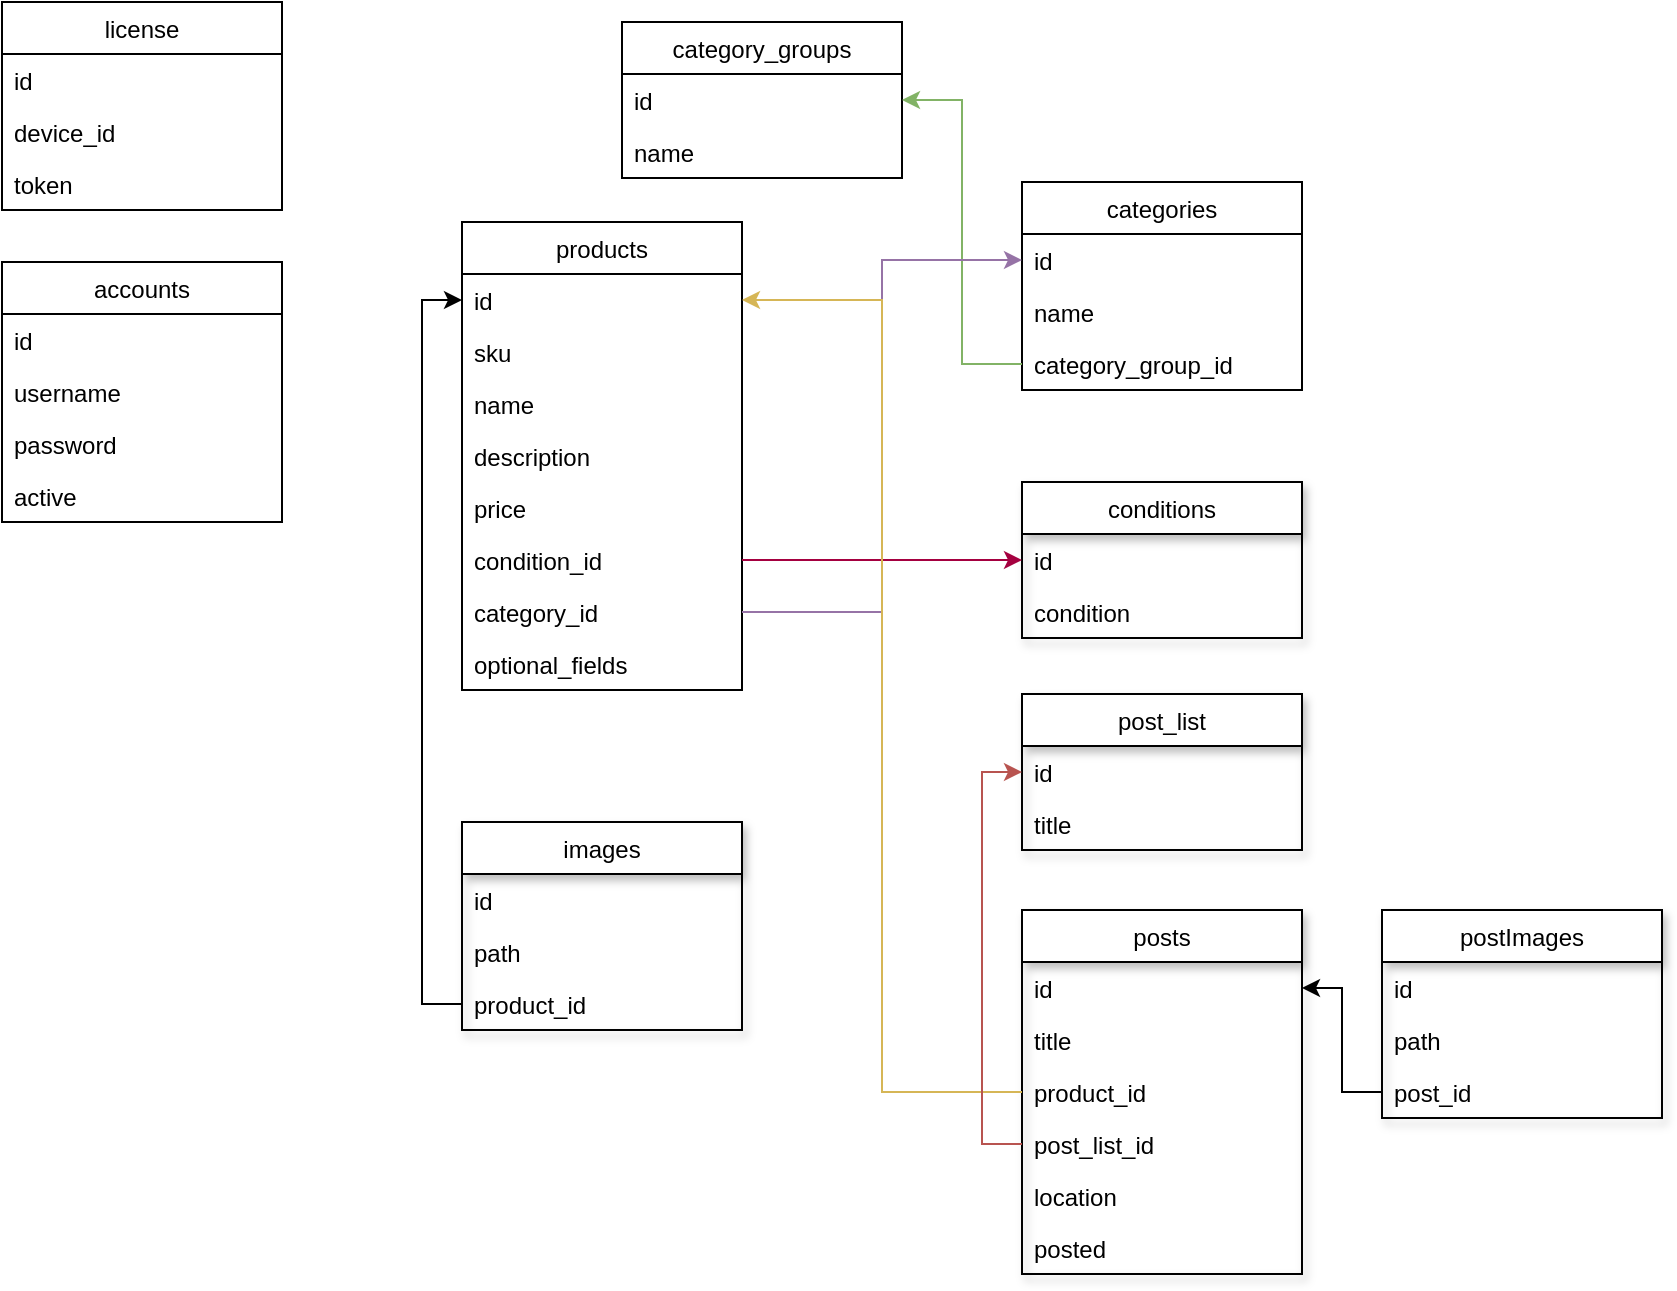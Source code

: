 <mxfile version="15.7.3" type="github">
  <diagram name="Page-1" id="9f46799a-70d6-7492-0946-bef42562c5a5">
    <mxGraphModel dx="1422" dy="772" grid="1" gridSize="10" guides="1" tooltips="1" connect="1" arrows="1" fold="1" page="1" pageScale="1" pageWidth="1100" pageHeight="850" background="none" math="0" shadow="0">
      <root>
        <mxCell id="0" />
        <mxCell id="1" parent="0" />
        <mxCell id="g-eG1xclMAazVbsuuJAq-1" value="license" style="swimlane;fontStyle=0;childLayout=stackLayout;horizontal=1;startSize=26;horizontalStack=0;resizeParent=1;resizeParentMax=0;resizeLast=0;collapsible=1;marginBottom=0;" parent="1" vertex="1">
          <mxGeometry x="40" y="40" width="140" height="104" as="geometry" />
        </mxCell>
        <mxCell id="g-eG1xclMAazVbsuuJAq-2" value="id" style="text;strokeColor=none;fillColor=none;align=left;verticalAlign=top;spacingLeft=4;spacingRight=4;overflow=hidden;rotatable=0;points=[[0,0.5],[1,0.5]];portConstraint=eastwest;" parent="g-eG1xclMAazVbsuuJAq-1" vertex="1">
          <mxGeometry y="26" width="140" height="26" as="geometry" />
        </mxCell>
        <mxCell id="g-eG1xclMAazVbsuuJAq-3" value="device_id" style="text;strokeColor=none;fillColor=none;align=left;verticalAlign=top;spacingLeft=4;spacingRight=4;overflow=hidden;rotatable=0;points=[[0,0.5],[1,0.5]];portConstraint=eastwest;" parent="g-eG1xclMAazVbsuuJAq-1" vertex="1">
          <mxGeometry y="52" width="140" height="26" as="geometry" />
        </mxCell>
        <mxCell id="g-eG1xclMAazVbsuuJAq-4" value="token" style="text;strokeColor=none;fillColor=none;align=left;verticalAlign=top;spacingLeft=4;spacingRight=4;overflow=hidden;rotatable=0;points=[[0,0.5],[1,0.5]];portConstraint=eastwest;" parent="g-eG1xclMAazVbsuuJAq-1" vertex="1">
          <mxGeometry y="78" width="140" height="26" as="geometry" />
        </mxCell>
        <mxCell id="g-eG1xclMAazVbsuuJAq-6" value="accounts" style="swimlane;fontStyle=0;childLayout=stackLayout;horizontal=1;startSize=26;horizontalStack=0;resizeParent=1;resizeParentMax=0;resizeLast=0;collapsible=1;marginBottom=0;" parent="1" vertex="1">
          <mxGeometry x="40" y="170" width="140" height="130" as="geometry" />
        </mxCell>
        <mxCell id="g-eG1xclMAazVbsuuJAq-7" value="id" style="text;strokeColor=none;fillColor=none;align=left;verticalAlign=top;spacingLeft=4;spacingRight=4;overflow=hidden;rotatable=0;points=[[0,0.5],[1,0.5]];portConstraint=eastwest;" parent="g-eG1xclMAazVbsuuJAq-6" vertex="1">
          <mxGeometry y="26" width="140" height="26" as="geometry" />
        </mxCell>
        <mxCell id="g-eG1xclMAazVbsuuJAq-8" value="username" style="text;strokeColor=none;fillColor=none;align=left;verticalAlign=top;spacingLeft=4;spacingRight=4;overflow=hidden;rotatable=0;points=[[0,0.5],[1,0.5]];portConstraint=eastwest;" parent="g-eG1xclMAazVbsuuJAq-6" vertex="1">
          <mxGeometry y="52" width="140" height="26" as="geometry" />
        </mxCell>
        <mxCell id="g-eG1xclMAazVbsuuJAq-9" value="password" style="text;strokeColor=none;fillColor=none;align=left;verticalAlign=top;spacingLeft=4;spacingRight=4;overflow=hidden;rotatable=0;points=[[0,0.5],[1,0.5]];portConstraint=eastwest;" parent="g-eG1xclMAazVbsuuJAq-6" vertex="1">
          <mxGeometry y="78" width="140" height="26" as="geometry" />
        </mxCell>
        <mxCell id="g-eG1xclMAazVbsuuJAq-51" value="active" style="text;strokeColor=none;fillColor=none;align=left;verticalAlign=top;spacingLeft=4;spacingRight=4;overflow=hidden;rotatable=0;points=[[0,0.5],[1,0.5]];portConstraint=eastwest;" parent="g-eG1xclMAazVbsuuJAq-6" vertex="1">
          <mxGeometry y="104" width="140" height="26" as="geometry" />
        </mxCell>
        <mxCell id="g-eG1xclMAazVbsuuJAq-10" value="products" style="swimlane;fontStyle=0;childLayout=stackLayout;horizontal=1;startSize=26;horizontalStack=0;resizeParent=1;resizeParentMax=0;resizeLast=0;collapsible=1;marginBottom=0;" parent="1" vertex="1">
          <mxGeometry x="270" y="150" width="140" height="234" as="geometry" />
        </mxCell>
        <mxCell id="g-eG1xclMAazVbsuuJAq-11" value="id" style="text;strokeColor=none;fillColor=none;align=left;verticalAlign=top;spacingLeft=4;spacingRight=4;overflow=hidden;rotatable=0;points=[[0,0.5],[1,0.5]];portConstraint=eastwest;" parent="g-eG1xclMAazVbsuuJAq-10" vertex="1">
          <mxGeometry y="26" width="140" height="26" as="geometry" />
        </mxCell>
        <mxCell id="g-eG1xclMAazVbsuuJAq-32" value="sku&#xa;" style="text;strokeColor=none;fillColor=none;align=left;verticalAlign=top;spacingLeft=4;spacingRight=4;overflow=hidden;rotatable=0;points=[[0,0.5],[1,0.5]];portConstraint=eastwest;shadow=1;" parent="g-eG1xclMAazVbsuuJAq-10" vertex="1">
          <mxGeometry y="52" width="140" height="26" as="geometry" />
        </mxCell>
        <mxCell id="g-eG1xclMAazVbsuuJAq-12" value="name" style="text;strokeColor=none;fillColor=none;align=left;verticalAlign=top;spacingLeft=4;spacingRight=4;overflow=hidden;rotatable=0;points=[[0,0.5],[1,0.5]];portConstraint=eastwest;" parent="g-eG1xclMAazVbsuuJAq-10" vertex="1">
          <mxGeometry y="78" width="140" height="26" as="geometry" />
        </mxCell>
        <mxCell id="g-eG1xclMAazVbsuuJAq-49" value="description" style="text;strokeColor=none;fillColor=none;align=left;verticalAlign=top;spacingLeft=4;spacingRight=4;overflow=hidden;rotatable=0;points=[[0,0.5],[1,0.5]];portConstraint=eastwest;" parent="g-eG1xclMAazVbsuuJAq-10" vertex="1">
          <mxGeometry y="104" width="140" height="26" as="geometry" />
        </mxCell>
        <mxCell id="g-eG1xclMAazVbsuuJAq-25" value="price" style="text;strokeColor=none;fillColor=none;align=left;verticalAlign=top;spacingLeft=4;spacingRight=4;overflow=hidden;rotatable=0;points=[[0,0.5],[1,0.5]];portConstraint=eastwest;shadow=1;" parent="g-eG1xclMAazVbsuuJAq-10" vertex="1">
          <mxGeometry y="130" width="140" height="26" as="geometry" />
        </mxCell>
        <mxCell id="g-eG1xclMAazVbsuuJAq-30" value="condition_id" style="text;strokeColor=none;fillColor=none;align=left;verticalAlign=top;spacingLeft=4;spacingRight=4;overflow=hidden;rotatable=0;points=[[0,0.5],[1,0.5]];portConstraint=eastwest;shadow=1;" parent="g-eG1xclMAazVbsuuJAq-10" vertex="1">
          <mxGeometry y="156" width="140" height="26" as="geometry" />
        </mxCell>
        <mxCell id="g-eG1xclMAazVbsuuJAq-33" value="category_id" style="text;strokeColor=none;fillColor=none;align=left;verticalAlign=top;spacingLeft=4;spacingRight=4;overflow=hidden;rotatable=0;points=[[0,0.5],[1,0.5]];portConstraint=eastwest;shadow=1;" parent="g-eG1xclMAazVbsuuJAq-10" vertex="1">
          <mxGeometry y="182" width="140" height="26" as="geometry" />
        </mxCell>
        <mxCell id="hdG2zk-0jDmVFEY1iqmU-1" value="optional_fields" style="text;strokeColor=none;fillColor=none;align=left;verticalAlign=top;spacingLeft=4;spacingRight=4;overflow=hidden;rotatable=0;points=[[0,0.5],[1,0.5]];portConstraint=eastwest;shadow=1;" vertex="1" parent="g-eG1xclMAazVbsuuJAq-10">
          <mxGeometry y="208" width="140" height="26" as="geometry" />
        </mxCell>
        <mxCell id="g-eG1xclMAazVbsuuJAq-14" value="category_groups" style="swimlane;fontStyle=0;childLayout=stackLayout;horizontal=1;startSize=26;horizontalStack=0;resizeParent=1;resizeParentMax=0;resizeLast=0;collapsible=1;marginBottom=0;" parent="1" vertex="1">
          <mxGeometry x="350" y="50" width="140" height="78" as="geometry" />
        </mxCell>
        <mxCell id="g-eG1xclMAazVbsuuJAq-15" value="id" style="text;strokeColor=none;fillColor=none;align=left;verticalAlign=top;spacingLeft=4;spacingRight=4;overflow=hidden;rotatable=0;points=[[0,0.5],[1,0.5]];portConstraint=eastwest;" parent="g-eG1xclMAazVbsuuJAq-14" vertex="1">
          <mxGeometry y="26" width="140" height="26" as="geometry" />
        </mxCell>
        <mxCell id="g-eG1xclMAazVbsuuJAq-16" value="name" style="text;strokeColor=none;fillColor=none;align=left;verticalAlign=top;spacingLeft=4;spacingRight=4;overflow=hidden;rotatable=0;points=[[0,0.5],[1,0.5]];portConstraint=eastwest;" parent="g-eG1xclMAazVbsuuJAq-14" vertex="1">
          <mxGeometry y="52" width="140" height="26" as="geometry" />
        </mxCell>
        <mxCell id="g-eG1xclMAazVbsuuJAq-18" value="categories" style="swimlane;fontStyle=0;childLayout=stackLayout;horizontal=1;startSize=26;horizontalStack=0;resizeParent=1;resizeParentMax=0;resizeLast=0;collapsible=1;marginBottom=0;" parent="1" vertex="1">
          <mxGeometry x="550" y="130" width="140" height="104" as="geometry" />
        </mxCell>
        <mxCell id="g-eG1xclMAazVbsuuJAq-19" value="id" style="text;strokeColor=none;fillColor=none;align=left;verticalAlign=top;spacingLeft=4;spacingRight=4;overflow=hidden;rotatable=0;points=[[0,0.5],[1,0.5]];portConstraint=eastwest;" parent="g-eG1xclMAazVbsuuJAq-18" vertex="1">
          <mxGeometry y="26" width="140" height="26" as="geometry" />
        </mxCell>
        <mxCell id="g-eG1xclMAazVbsuuJAq-20" value="name" style="text;strokeColor=none;fillColor=none;align=left;verticalAlign=top;spacingLeft=4;spacingRight=4;overflow=hidden;rotatable=0;points=[[0,0.5],[1,0.5]];portConstraint=eastwest;" parent="g-eG1xclMAazVbsuuJAq-18" vertex="1">
          <mxGeometry y="52" width="140" height="26" as="geometry" />
        </mxCell>
        <mxCell id="g-eG1xclMAazVbsuuJAq-24" value="category_group_id" style="text;strokeColor=none;fillColor=none;align=left;verticalAlign=top;spacingLeft=4;spacingRight=4;overflow=hidden;rotatable=0;points=[[0,0.5],[1,0.5]];portConstraint=eastwest;shadow=1;" parent="g-eG1xclMAazVbsuuJAq-18" vertex="1">
          <mxGeometry y="78" width="140" height="26" as="geometry" />
        </mxCell>
        <mxCell id="g-eG1xclMAazVbsuuJAq-26" value="conditions" style="swimlane;fontStyle=0;childLayout=stackLayout;horizontal=1;startSize=26;horizontalStack=0;resizeParent=1;resizeParentMax=0;resizeLast=0;collapsible=1;marginBottom=0;shadow=1;" parent="1" vertex="1">
          <mxGeometry x="550" y="280" width="140" height="78" as="geometry" />
        </mxCell>
        <mxCell id="g-eG1xclMAazVbsuuJAq-27" value="id" style="text;strokeColor=none;fillColor=none;align=left;verticalAlign=top;spacingLeft=4;spacingRight=4;overflow=hidden;rotatable=0;points=[[0,0.5],[1,0.5]];portConstraint=eastwest;" parent="g-eG1xclMAazVbsuuJAq-26" vertex="1">
          <mxGeometry y="26" width="140" height="26" as="geometry" />
        </mxCell>
        <mxCell id="g-eG1xclMAazVbsuuJAq-28" value="condition" style="text;strokeColor=none;fillColor=none;align=left;verticalAlign=top;spacingLeft=4;spacingRight=4;overflow=hidden;rotatable=0;points=[[0,0.5],[1,0.5]];portConstraint=eastwest;" parent="g-eG1xclMAazVbsuuJAq-26" vertex="1">
          <mxGeometry y="52" width="140" height="26" as="geometry" />
        </mxCell>
        <mxCell id="g-eG1xclMAazVbsuuJAq-34" style="edgeStyle=orthogonalEdgeStyle;rounded=0;orthogonalLoop=1;jettySize=auto;html=1;exitX=0;exitY=0.5;exitDx=0;exitDy=0;entryX=1;entryY=0.5;entryDx=0;entryDy=0;fillColor=#d5e8d4;strokeColor=#82b366;" parent="1" source="g-eG1xclMAazVbsuuJAq-24" target="g-eG1xclMAazVbsuuJAq-15" edge="1">
          <mxGeometry relative="1" as="geometry" />
        </mxCell>
        <mxCell id="g-eG1xclMAazVbsuuJAq-35" style="edgeStyle=orthogonalEdgeStyle;rounded=0;orthogonalLoop=1;jettySize=auto;html=1;exitX=1;exitY=0.5;exitDx=0;exitDy=0;entryX=0;entryY=0.5;entryDx=0;entryDy=0;fillColor=#e1d5e7;strokeColor=#9673a6;" parent="1" source="g-eG1xclMAazVbsuuJAq-33" target="g-eG1xclMAazVbsuuJAq-19" edge="1">
          <mxGeometry relative="1" as="geometry" />
        </mxCell>
        <mxCell id="g-eG1xclMAazVbsuuJAq-36" style="edgeStyle=orthogonalEdgeStyle;rounded=0;orthogonalLoop=1;jettySize=auto;html=1;exitX=1;exitY=0.5;exitDx=0;exitDy=0;entryX=0;entryY=0.5;entryDx=0;entryDy=0;fillColor=#d80073;strokeColor=#A50040;" parent="1" source="g-eG1xclMAazVbsuuJAq-30" target="g-eG1xclMAazVbsuuJAq-27" edge="1">
          <mxGeometry relative="1" as="geometry" />
        </mxCell>
        <mxCell id="g-eG1xclMAazVbsuuJAq-37" value="images" style="swimlane;fontStyle=0;childLayout=stackLayout;horizontal=1;startSize=26;horizontalStack=0;resizeParent=1;resizeParentMax=0;resizeLast=0;collapsible=1;marginBottom=0;shadow=1;" parent="1" vertex="1">
          <mxGeometry x="270" y="450" width="140" height="104" as="geometry" />
        </mxCell>
        <mxCell id="g-eG1xclMAazVbsuuJAq-38" value="id" style="text;strokeColor=none;fillColor=none;align=left;verticalAlign=top;spacingLeft=4;spacingRight=4;overflow=hidden;rotatable=0;points=[[0,0.5],[1,0.5]];portConstraint=eastwest;" parent="g-eG1xclMAazVbsuuJAq-37" vertex="1">
          <mxGeometry y="26" width="140" height="26" as="geometry" />
        </mxCell>
        <mxCell id="g-eG1xclMAazVbsuuJAq-39" value="path" style="text;strokeColor=none;fillColor=none;align=left;verticalAlign=top;spacingLeft=4;spacingRight=4;overflow=hidden;rotatable=0;points=[[0,0.5],[1,0.5]];portConstraint=eastwest;" parent="g-eG1xclMAazVbsuuJAq-37" vertex="1">
          <mxGeometry y="52" width="140" height="26" as="geometry" />
        </mxCell>
        <mxCell id="g-eG1xclMAazVbsuuJAq-42" value="product_id" style="text;strokeColor=none;fillColor=none;align=left;verticalAlign=top;spacingLeft=4;spacingRight=4;overflow=hidden;rotatable=0;points=[[0,0.5],[1,0.5]];portConstraint=eastwest;" parent="g-eG1xclMAazVbsuuJAq-37" vertex="1">
          <mxGeometry y="78" width="140" height="26" as="geometry" />
        </mxCell>
        <mxCell id="g-eG1xclMAazVbsuuJAq-43" style="edgeStyle=orthogonalEdgeStyle;rounded=0;orthogonalLoop=1;jettySize=auto;html=1;exitX=0;exitY=0.5;exitDx=0;exitDy=0;entryX=0;entryY=0.5;entryDx=0;entryDy=0;" parent="1" source="g-eG1xclMAazVbsuuJAq-42" target="g-eG1xclMAazVbsuuJAq-11" edge="1">
          <mxGeometry relative="1" as="geometry" />
        </mxCell>
        <mxCell id="g-eG1xclMAazVbsuuJAq-44" value="posts" style="swimlane;fontStyle=0;childLayout=stackLayout;horizontal=1;startSize=26;horizontalStack=0;resizeParent=1;resizeParentMax=0;resizeLast=0;collapsible=1;marginBottom=0;shadow=1;" parent="1" vertex="1">
          <mxGeometry x="550" y="494" width="140" height="182" as="geometry" />
        </mxCell>
        <mxCell id="g-eG1xclMAazVbsuuJAq-45" value="id" style="text;strokeColor=none;fillColor=none;align=left;verticalAlign=top;spacingLeft=4;spacingRight=4;overflow=hidden;rotatable=0;points=[[0,0.5],[1,0.5]];portConstraint=eastwest;" parent="g-eG1xclMAazVbsuuJAq-44" vertex="1">
          <mxGeometry y="26" width="140" height="26" as="geometry" />
        </mxCell>
        <mxCell id="g-eG1xclMAazVbsuuJAq-46" value="title" style="text;strokeColor=none;fillColor=none;align=left;verticalAlign=top;spacingLeft=4;spacingRight=4;overflow=hidden;rotatable=0;points=[[0,0.5],[1,0.5]];portConstraint=eastwest;" parent="g-eG1xclMAazVbsuuJAq-44" vertex="1">
          <mxGeometry y="52" width="140" height="26" as="geometry" />
        </mxCell>
        <mxCell id="g-eG1xclMAazVbsuuJAq-47" value="product_id" style="text;strokeColor=none;fillColor=none;align=left;verticalAlign=top;spacingLeft=4;spacingRight=4;overflow=hidden;rotatable=0;points=[[0,0.5],[1,0.5]];portConstraint=eastwest;" parent="g-eG1xclMAazVbsuuJAq-44" vertex="1">
          <mxGeometry y="78" width="140" height="26" as="geometry" />
        </mxCell>
        <mxCell id="4aT_AXpXkIfP7IMPSlwi-5" value="post_list_id" style="text;strokeColor=none;fillColor=none;align=left;verticalAlign=top;spacingLeft=4;spacingRight=4;overflow=hidden;rotatable=0;points=[[0,0.5],[1,0.5]];portConstraint=eastwest;" parent="g-eG1xclMAazVbsuuJAq-44" vertex="1">
          <mxGeometry y="104" width="140" height="26" as="geometry" />
        </mxCell>
        <mxCell id="g-eG1xclMAazVbsuuJAq-50" value="location" style="text;strokeColor=none;fillColor=none;align=left;verticalAlign=top;spacingLeft=4;spacingRight=4;overflow=hidden;rotatable=0;points=[[0,0.5],[1,0.5]];portConstraint=eastwest;" parent="g-eG1xclMAazVbsuuJAq-44" vertex="1">
          <mxGeometry y="130" width="140" height="26" as="geometry" />
        </mxCell>
        <mxCell id="cWFM76BuVAD13Y9EjHnC-1" value="posted" style="text;strokeColor=none;fillColor=none;align=left;verticalAlign=top;spacingLeft=4;spacingRight=4;overflow=hidden;rotatable=0;points=[[0,0.5],[1,0.5]];portConstraint=eastwest;" parent="g-eG1xclMAazVbsuuJAq-44" vertex="1">
          <mxGeometry y="156" width="140" height="26" as="geometry" />
        </mxCell>
        <mxCell id="g-eG1xclMAazVbsuuJAq-48" style="edgeStyle=orthogonalEdgeStyle;rounded=0;orthogonalLoop=1;jettySize=auto;html=1;exitX=0;exitY=0.5;exitDx=0;exitDy=0;fillColor=#fff2cc;strokeColor=#d6b656;" parent="1" source="g-eG1xclMAazVbsuuJAq-47" target="g-eG1xclMAazVbsuuJAq-11" edge="1">
          <mxGeometry relative="1" as="geometry" />
        </mxCell>
        <mxCell id="47gN2sBkZPbnW1IxkkP4-1" value="postImages" style="swimlane;fontStyle=0;childLayout=stackLayout;horizontal=1;startSize=26;horizontalStack=0;resizeParent=1;resizeParentMax=0;resizeLast=0;collapsible=1;marginBottom=0;shadow=1;" parent="1" vertex="1">
          <mxGeometry x="730" y="494" width="140" height="104" as="geometry" />
        </mxCell>
        <mxCell id="47gN2sBkZPbnW1IxkkP4-2" value="id" style="text;strokeColor=none;fillColor=none;align=left;verticalAlign=top;spacingLeft=4;spacingRight=4;overflow=hidden;rotatable=0;points=[[0,0.5],[1,0.5]];portConstraint=eastwest;" parent="47gN2sBkZPbnW1IxkkP4-1" vertex="1">
          <mxGeometry y="26" width="140" height="26" as="geometry" />
        </mxCell>
        <mxCell id="47gN2sBkZPbnW1IxkkP4-3" value="path" style="text;strokeColor=none;fillColor=none;align=left;verticalAlign=top;spacingLeft=4;spacingRight=4;overflow=hidden;rotatable=0;points=[[0,0.5],[1,0.5]];portConstraint=eastwest;" parent="47gN2sBkZPbnW1IxkkP4-1" vertex="1">
          <mxGeometry y="52" width="140" height="26" as="geometry" />
        </mxCell>
        <mxCell id="47gN2sBkZPbnW1IxkkP4-4" value="post_id" style="text;strokeColor=none;fillColor=none;align=left;verticalAlign=top;spacingLeft=4;spacingRight=4;overflow=hidden;rotatable=0;points=[[0,0.5],[1,0.5]];portConstraint=eastwest;" parent="47gN2sBkZPbnW1IxkkP4-1" vertex="1">
          <mxGeometry y="78" width="140" height="26" as="geometry" />
        </mxCell>
        <mxCell id="47gN2sBkZPbnW1IxkkP4-5" style="edgeStyle=orthogonalEdgeStyle;rounded=0;orthogonalLoop=1;jettySize=auto;html=1;exitX=0;exitY=0.5;exitDx=0;exitDy=0;entryX=1;entryY=0.5;entryDx=0;entryDy=0;" parent="1" source="47gN2sBkZPbnW1IxkkP4-4" target="g-eG1xclMAazVbsuuJAq-45" edge="1">
          <mxGeometry relative="1" as="geometry" />
        </mxCell>
        <mxCell id="4aT_AXpXkIfP7IMPSlwi-1" value="post_list" style="swimlane;fontStyle=0;childLayout=stackLayout;horizontal=1;startSize=26;horizontalStack=0;resizeParent=1;resizeParentMax=0;resizeLast=0;collapsible=1;marginBottom=0;shadow=1;" parent="1" vertex="1">
          <mxGeometry x="550" y="386" width="140" height="78" as="geometry" />
        </mxCell>
        <mxCell id="4aT_AXpXkIfP7IMPSlwi-2" value="id" style="text;strokeColor=none;fillColor=none;align=left;verticalAlign=top;spacingLeft=4;spacingRight=4;overflow=hidden;rotatable=0;points=[[0,0.5],[1,0.5]];portConstraint=eastwest;" parent="4aT_AXpXkIfP7IMPSlwi-1" vertex="1">
          <mxGeometry y="26" width="140" height="26" as="geometry" />
        </mxCell>
        <mxCell id="4aT_AXpXkIfP7IMPSlwi-3" value="title" style="text;strokeColor=none;fillColor=none;align=left;verticalAlign=top;spacingLeft=4;spacingRight=4;overflow=hidden;rotatable=0;points=[[0,0.5],[1,0.5]];portConstraint=eastwest;" parent="4aT_AXpXkIfP7IMPSlwi-1" vertex="1">
          <mxGeometry y="52" width="140" height="26" as="geometry" />
        </mxCell>
        <mxCell id="4aT_AXpXkIfP7IMPSlwi-6" style="edgeStyle=orthogonalEdgeStyle;rounded=0;orthogonalLoop=1;jettySize=auto;html=1;exitX=0;exitY=0.5;exitDx=0;exitDy=0;entryX=0;entryY=0.5;entryDx=0;entryDy=0;fillColor=#f8cecc;strokeColor=#b85450;" parent="1" source="4aT_AXpXkIfP7IMPSlwi-5" target="4aT_AXpXkIfP7IMPSlwi-2" edge="1">
          <mxGeometry relative="1" as="geometry" />
        </mxCell>
      </root>
    </mxGraphModel>
  </diagram>
</mxfile>
